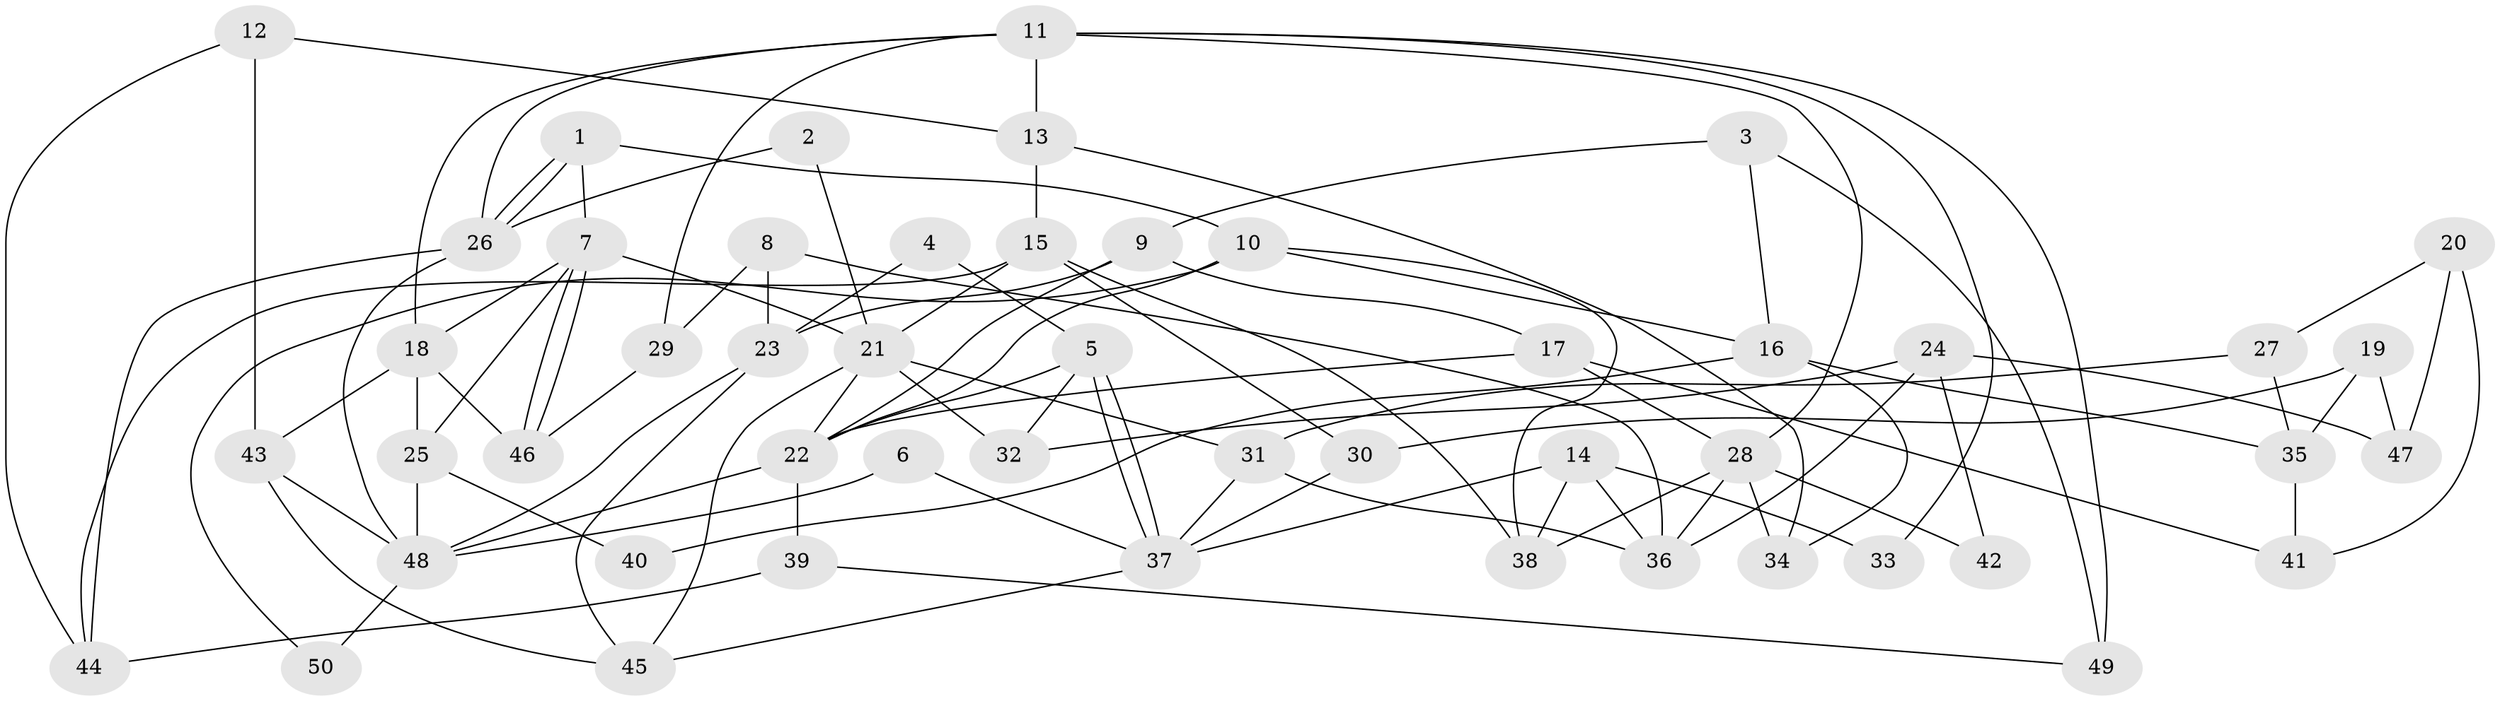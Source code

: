// coarse degree distribution, {9: 0.15, 2: 0.25, 6: 0.15, 3: 0.2, 8: 0.1, 4: 0.05, 10: 0.05, 5: 0.05}
// Generated by graph-tools (version 1.1) at 2025/50/03/04/25 22:50:56]
// undirected, 50 vertices, 100 edges
graph export_dot {
  node [color=gray90,style=filled];
  1;
  2;
  3;
  4;
  5;
  6;
  7;
  8;
  9;
  10;
  11;
  12;
  13;
  14;
  15;
  16;
  17;
  18;
  19;
  20;
  21;
  22;
  23;
  24;
  25;
  26;
  27;
  28;
  29;
  30;
  31;
  32;
  33;
  34;
  35;
  36;
  37;
  38;
  39;
  40;
  41;
  42;
  43;
  44;
  45;
  46;
  47;
  48;
  49;
  50;
  1 -- 26;
  1 -- 26;
  1 -- 7;
  1 -- 10;
  2 -- 21;
  2 -- 26;
  3 -- 49;
  3 -- 16;
  3 -- 9;
  4 -- 5;
  4 -- 23;
  5 -- 22;
  5 -- 37;
  5 -- 37;
  5 -- 32;
  6 -- 37;
  6 -- 48;
  7 -- 21;
  7 -- 46;
  7 -- 46;
  7 -- 18;
  7 -- 25;
  8 -- 36;
  8 -- 29;
  8 -- 23;
  9 -- 17;
  9 -- 22;
  9 -- 23;
  10 -- 22;
  10 -- 16;
  10 -- 38;
  10 -- 50;
  11 -- 18;
  11 -- 26;
  11 -- 13;
  11 -- 28;
  11 -- 29;
  11 -- 33;
  11 -- 49;
  12 -- 44;
  12 -- 13;
  12 -- 43;
  13 -- 15;
  13 -- 34;
  14 -- 37;
  14 -- 38;
  14 -- 33;
  14 -- 36;
  15 -- 38;
  15 -- 21;
  15 -- 30;
  15 -- 44;
  16 -- 34;
  16 -- 35;
  16 -- 40;
  17 -- 22;
  17 -- 28;
  17 -- 41;
  18 -- 43;
  18 -- 25;
  18 -- 46;
  19 -- 47;
  19 -- 30;
  19 -- 35;
  20 -- 41;
  20 -- 27;
  20 -- 47;
  21 -- 22;
  21 -- 45;
  21 -- 31;
  21 -- 32;
  22 -- 48;
  22 -- 39;
  23 -- 45;
  23 -- 48;
  24 -- 32;
  24 -- 36;
  24 -- 42;
  24 -- 47;
  25 -- 40;
  25 -- 48;
  26 -- 48;
  26 -- 44;
  27 -- 35;
  27 -- 31;
  28 -- 36;
  28 -- 34;
  28 -- 38;
  28 -- 42;
  29 -- 46;
  30 -- 37;
  31 -- 37;
  31 -- 36;
  35 -- 41;
  37 -- 45;
  39 -- 44;
  39 -- 49;
  43 -- 48;
  43 -- 45;
  48 -- 50;
}
